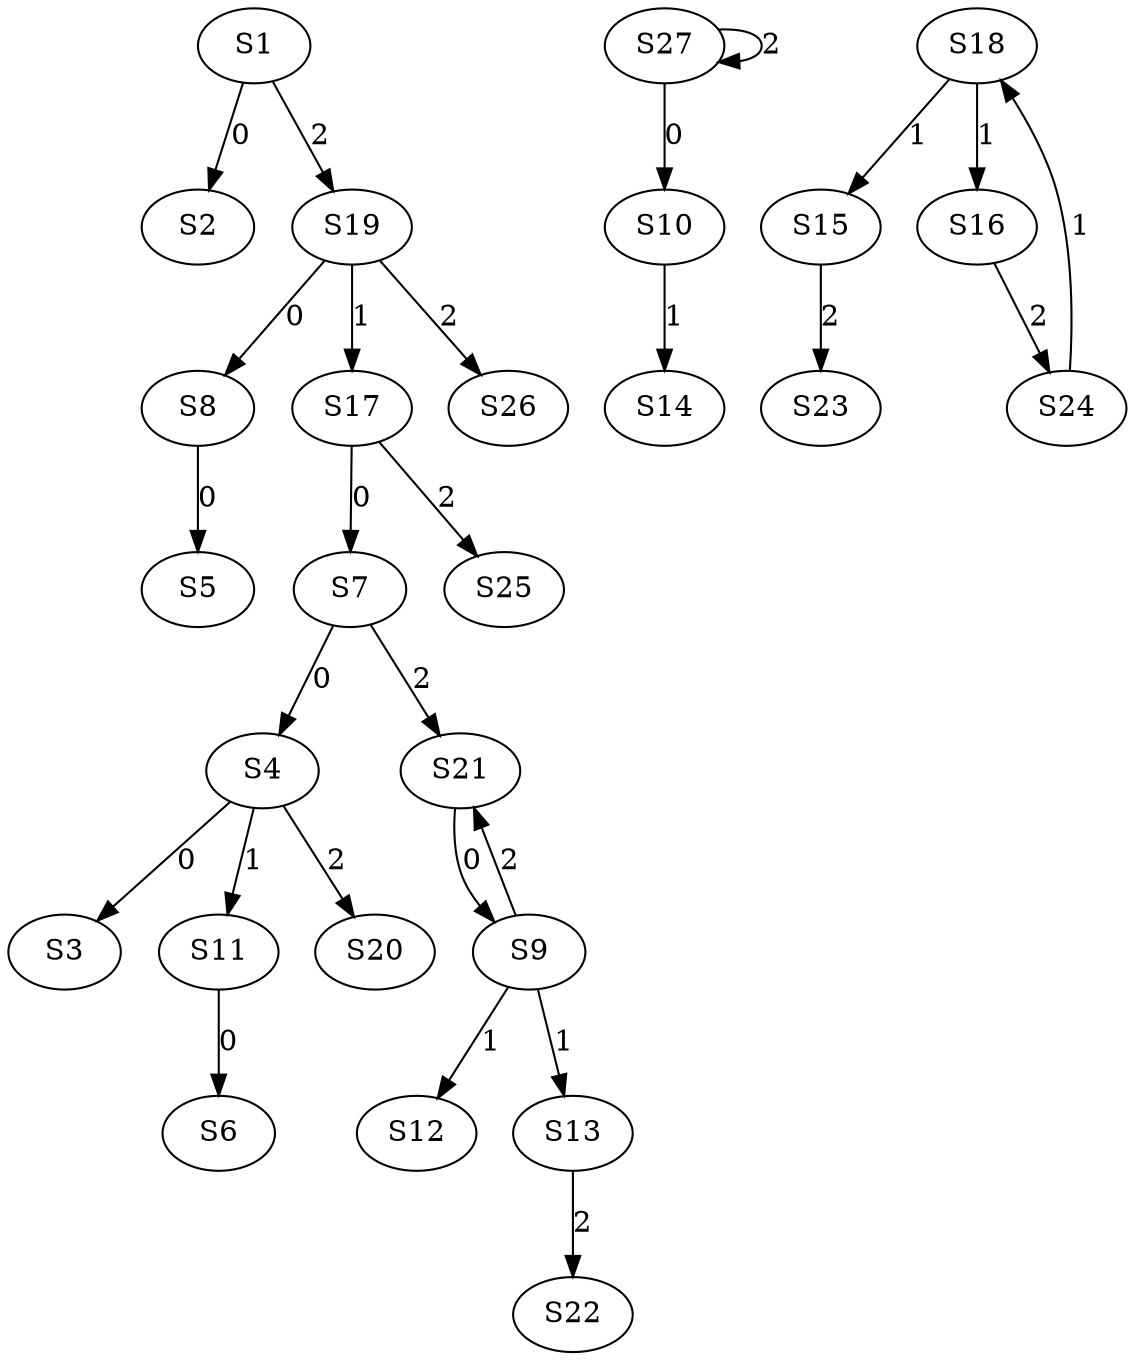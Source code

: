 strict digraph {
	S1 -> S2 [ label = 0 ];
	S4 -> S3 [ label = 0 ];
	S7 -> S4 [ label = 0 ];
	S8 -> S5 [ label = 0 ];
	S11 -> S6 [ label = 0 ];
	S17 -> S7 [ label = 0 ];
	S19 -> S8 [ label = 0 ];
	S21 -> S9 [ label = 0 ];
	S27 -> S10 [ label = 0 ];
	S4 -> S11 [ label = 1 ];
	S9 -> S12 [ label = 1 ];
	S9 -> S13 [ label = 1 ];
	S10 -> S14 [ label = 1 ];
	S18 -> S15 [ label = 1 ];
	S18 -> S16 [ label = 1 ];
	S19 -> S17 [ label = 1 ];
	S24 -> S18 [ label = 1 ];
	S1 -> S19 [ label = 2 ];
	S4 -> S20 [ label = 2 ];
	S9 -> S21 [ label = 2 ];
	S13 -> S22 [ label = 2 ];
	S15 -> S23 [ label = 2 ];
	S16 -> S24 [ label = 2 ];
	S17 -> S25 [ label = 2 ];
	S19 -> S26 [ label = 2 ];
	S27 -> S27 [ label = 2 ];
	S7 -> S21 [ label = 2 ];
}